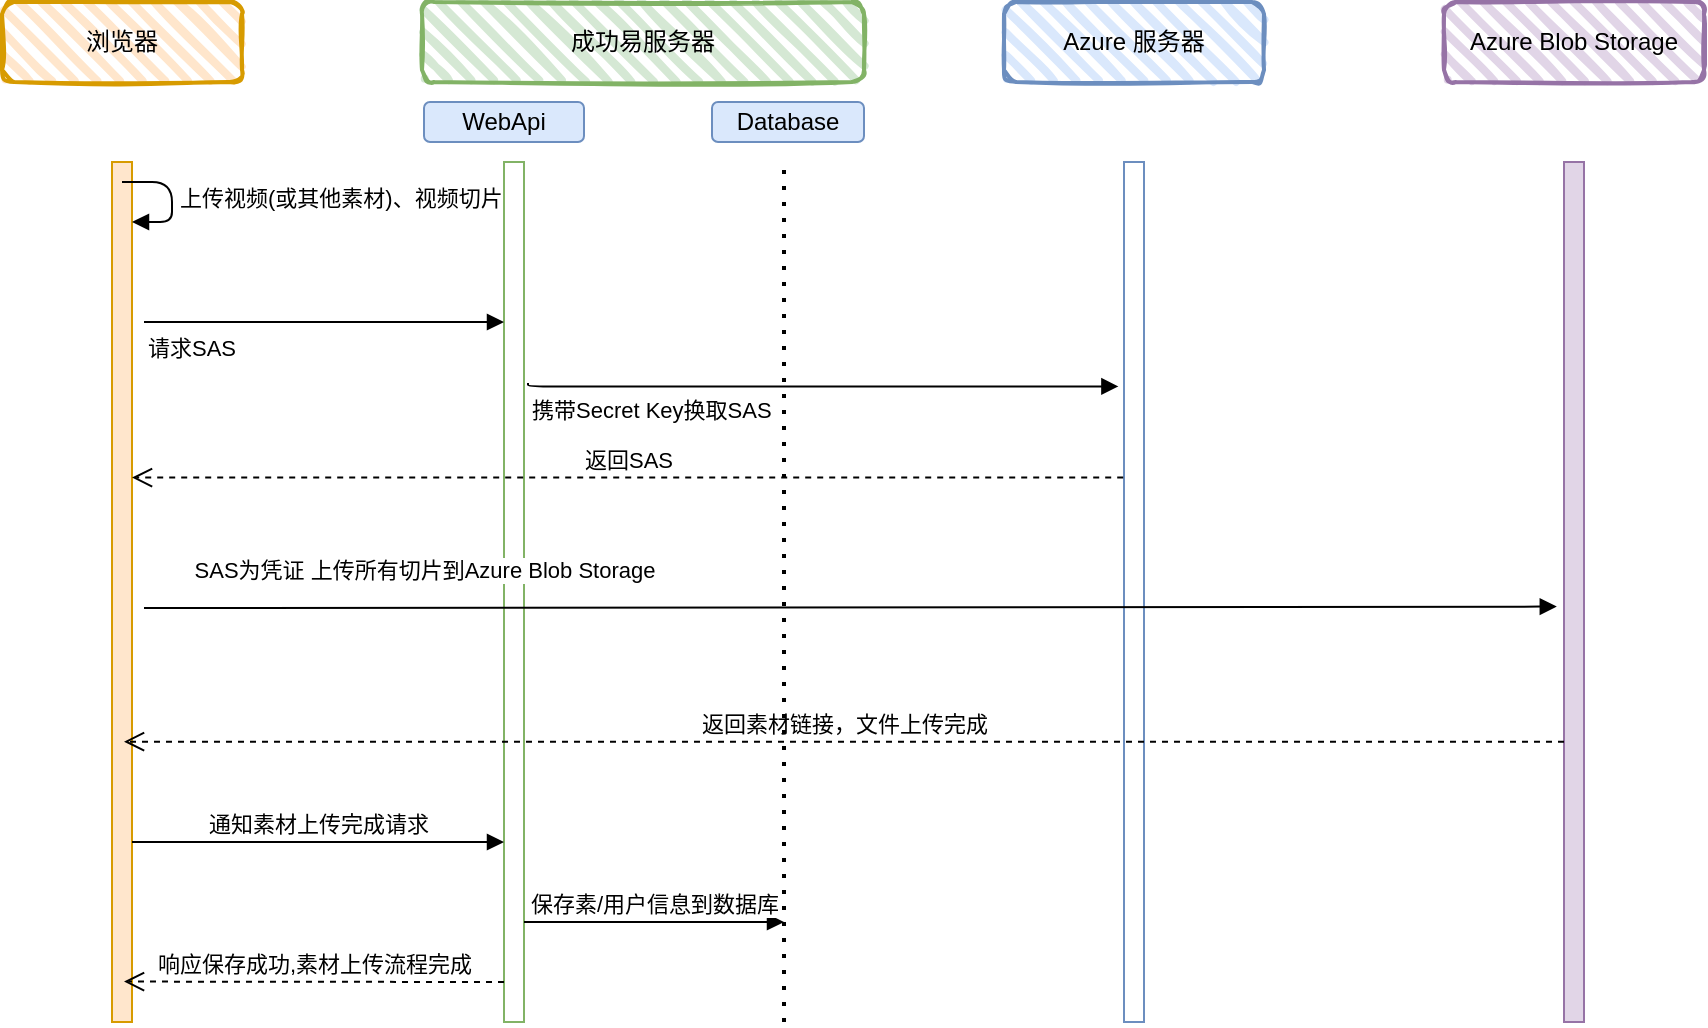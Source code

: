 <mxfile version="17.5.0" type="github">
  <diagram id="f6F34YcNHmwSaY5xJGLs" name="第 1 页">
    <mxGraphModel dx="1038" dy="539" grid="1" gridSize="10" guides="1" tooltips="1" connect="1" arrows="1" fold="1" page="1" pageScale="1" pageWidth="827" pageHeight="1169" background="none" math="0" shadow="0">
      <root>
        <mxCell id="0" />
        <mxCell id="1" parent="0" />
        <mxCell id="9rSzG49wwmpTXOKcnyaY-1" value="浏览器" style="rounded=1;whiteSpace=wrap;html=1;strokeWidth=2;fillWeight=4;hachureGap=8;hachureAngle=45;fillColor=#ffe6cc;strokeColor=#d79b00;sketch=1;" parent="1" vertex="1">
          <mxGeometry x="79" y="70" width="120" height="40" as="geometry" />
        </mxCell>
        <mxCell id="9rSzG49wwmpTXOKcnyaY-2" value="成功易服务器" style="rounded=1;whiteSpace=wrap;html=1;strokeWidth=2;fillWeight=4;hachureGap=8;hachureAngle=45;fillColor=#d5e8d4;strokeColor=#82b366;sketch=1;" parent="1" vertex="1">
          <mxGeometry x="289" y="70" width="221" height="40" as="geometry" />
        </mxCell>
        <mxCell id="9rSzG49wwmpTXOKcnyaY-3" value="Azure 服务器" style="rounded=1;whiteSpace=wrap;html=1;strokeWidth=2;fillWeight=4;hachureGap=8;hachureAngle=45;fillColor=#dae8fc;strokeColor=#6c8ebf;sketch=1;" parent="1" vertex="1">
          <mxGeometry x="580" y="70" width="130" height="40" as="geometry" />
        </mxCell>
        <mxCell id="9rSzG49wwmpTXOKcnyaY-4" value="Azure Blob Storage" style="rounded=1;whiteSpace=wrap;html=1;strokeWidth=2;fillWeight=4;hachureGap=8;hachureAngle=45;fillColor=#e1d5e7;strokeColor=#9673a6;sketch=1;shadow=0;glass=0;gradientColor=none;" parent="1" vertex="1">
          <mxGeometry x="800" y="70" width="130" height="40" as="geometry" />
        </mxCell>
        <mxCell id="9rSzG49wwmpTXOKcnyaY-5" value="" style="html=1;points=[];perimeter=orthogonalPerimeter;fillColor=#ffe6cc;strokeColor=#d79b00;rounded=0;" parent="1" vertex="1">
          <mxGeometry x="134" y="150" width="10" height="430" as="geometry" />
        </mxCell>
        <mxCell id="9rSzG49wwmpTXOKcnyaY-6" value="" style="html=1;points=[];perimeter=orthogonalPerimeter;fillColor=#e1d5e7;strokeColor=#9673a6;rounded=0;" parent="1" vertex="1">
          <mxGeometry x="860" y="150" width="10" height="430" as="geometry" />
        </mxCell>
        <mxCell id="9rSzG49wwmpTXOKcnyaY-7" value="" style="html=1;points=[];perimeter=orthogonalPerimeter;fillColor=none;strokeColor=#6c8ebf;rounded=0;" parent="1" vertex="1">
          <mxGeometry x="640" y="150" width="10" height="430" as="geometry" />
        </mxCell>
        <mxCell id="9rSzG49wwmpTXOKcnyaY-8" value="" style="html=1;points=[];perimeter=orthogonalPerimeter;fillColor=none;strokeColor=#82b366;rounded=0;" parent="1" vertex="1">
          <mxGeometry x="330" y="150" width="10" height="430" as="geometry" />
        </mxCell>
        <mxCell id="9rSzG49wwmpTXOKcnyaY-9" value="请求SAS" style="endArrow=block;endFill=1;html=1;edgeStyle=orthogonalEdgeStyle;align=left;verticalAlign=top;rounded=1;" parent="1" edge="1">
          <mxGeometry x="-1" relative="1" as="geometry">
            <mxPoint x="150" y="230" as="sourcePoint" />
            <mxPoint x="330" y="230" as="targetPoint" />
          </mxGeometry>
        </mxCell>
        <mxCell id="9rSzG49wwmpTXOKcnyaY-21" value="上传视频(或其他素材)、视频切片" style="edgeStyle=orthogonalEdgeStyle;html=1;align=left;spacingLeft=2;endArrow=block;rounded=1;entryX=1;entryY=0;" parent="1" edge="1">
          <mxGeometry relative="1" as="geometry">
            <mxPoint x="139" y="160" as="sourcePoint" />
            <Array as="points">
              <mxPoint x="164" y="160" />
            </Array>
            <mxPoint x="144" y="180" as="targetPoint" />
          </mxGeometry>
        </mxCell>
        <mxCell id="9rSzG49wwmpTXOKcnyaY-27" value="携带Secret Key换取SAS" style="endArrow=block;endFill=1;html=1;edgeStyle=orthogonalEdgeStyle;align=left;verticalAlign=top;rounded=1;exitX=1.2;exitY=0.257;exitDx=0;exitDy=0;exitPerimeter=0;entryX=-0.28;entryY=0.261;entryDx=0;entryDy=0;entryPerimeter=0;" parent="1" edge="1" target="9rSzG49wwmpTXOKcnyaY-7" source="9rSzG49wwmpTXOKcnyaY-8">
          <mxGeometry x="-1" relative="1" as="geometry">
            <mxPoint x="365" y="260" as="sourcePoint" />
            <mxPoint x="620" y="260" as="targetPoint" />
            <Array as="points">
              <mxPoint x="342" y="262" />
            </Array>
          </mxGeometry>
        </mxCell>
        <mxCell id="9rSzG49wwmpTXOKcnyaY-29" value="返回SAS" style="html=1;verticalAlign=bottom;endArrow=open;dashed=1;endSize=8;rounded=1;exitX=-0.04;exitY=0.367;exitDx=0;exitDy=0;exitPerimeter=0;" parent="1" edge="1" target="9rSzG49wwmpTXOKcnyaY-5" source="9rSzG49wwmpTXOKcnyaY-7">
          <mxGeometry relative="1" as="geometry">
            <mxPoint x="620" y="310" as="sourcePoint" />
            <mxPoint x="169" y="310" as="targetPoint" />
          </mxGeometry>
        </mxCell>
        <mxCell id="9rSzG49wwmpTXOKcnyaY-36" value="返回素材链接，文件上传完成" style="html=1;verticalAlign=bottom;endArrow=open;dashed=1;endSize=8;rounded=1;exitX=0;exitY=0.674;exitDx=0;exitDy=0;exitPerimeter=0;entryX=0.6;entryY=0.674;entryDx=0;entryDy=0;entryPerimeter=0;" parent="1" edge="1" target="9rSzG49wwmpTXOKcnyaY-5" source="9rSzG49wwmpTXOKcnyaY-6">
          <mxGeometry relative="1" as="geometry">
            <mxPoint x="776" y="440" as="sourcePoint" />
            <mxPoint x="160" y="440" as="targetPoint" />
          </mxGeometry>
        </mxCell>
        <mxCell id="9rSzG49wwmpTXOKcnyaY-37" value="通知素材上传完成请求" style="html=1;verticalAlign=bottom;endArrow=block;rounded=1;" parent="1" edge="1" source="9rSzG49wwmpTXOKcnyaY-5">
          <mxGeometry width="80" relative="1" as="geometry">
            <mxPoint x="169" y="490" as="sourcePoint" />
            <mxPoint x="330" y="490" as="targetPoint" />
          </mxGeometry>
        </mxCell>
        <mxCell id="MGUZ45InFyTvJ3E2pmmG-2" value="WebApi" style="rounded=1;whiteSpace=wrap;html=1;fillColor=#dae8fc;strokeColor=#6c8ebf;" vertex="1" parent="1">
          <mxGeometry x="290" y="120" width="80" height="20" as="geometry" />
        </mxCell>
        <mxCell id="MGUZ45InFyTvJ3E2pmmG-3" value="Database" style="rounded=1;whiteSpace=wrap;html=1;fillColor=#dae8fc;strokeColor=#6c8ebf;" vertex="1" parent="1">
          <mxGeometry x="434" y="120" width="76" height="20" as="geometry" />
        </mxCell>
        <mxCell id="MGUZ45InFyTvJ3E2pmmG-4" value="" style="endArrow=none;dashed=1;html=1;dashPattern=1 3;strokeWidth=2;rounded=0;" edge="1" parent="1">
          <mxGeometry width="50" height="50" relative="1" as="geometry">
            <mxPoint x="470" y="580" as="sourcePoint" />
            <mxPoint x="470" y="150" as="targetPoint" />
          </mxGeometry>
        </mxCell>
        <mxCell id="MGUZ45InFyTvJ3E2pmmG-5" value="保存素/用户信息到数据库" style="html=1;verticalAlign=bottom;endArrow=block;rounded=0;" edge="1" parent="1">
          <mxGeometry width="80" relative="1" as="geometry">
            <mxPoint x="340" y="530" as="sourcePoint" />
            <mxPoint x="470" y="530" as="targetPoint" />
          </mxGeometry>
        </mxCell>
        <mxCell id="MGUZ45InFyTvJ3E2pmmG-6" value="&lt;span style=&quot;text-align: left&quot;&gt;SAS为凭证 上传所有切片到Azure Blob Storage&lt;/span&gt;" style="html=1;verticalAlign=bottom;endArrow=block;rounded=0;entryX=-0.36;entryY=0.51;entryDx=0;entryDy=0;entryPerimeter=0;" edge="1" parent="1">
          <mxGeometry x="-0.604" y="10" width="80" relative="1" as="geometry">
            <mxPoint x="150" y="373" as="sourcePoint" />
            <mxPoint x="856.4" y="372.3" as="targetPoint" />
            <mxPoint as="offset" />
          </mxGeometry>
        </mxCell>
        <mxCell id="MGUZ45InFyTvJ3E2pmmG-7" value="响应保存成功,素材上传流程完成" style="html=1;verticalAlign=bottom;endArrow=open;dashed=1;endSize=8;rounded=0;entryX=0.6;entryY=0.953;entryDx=0;entryDy=0;entryPerimeter=0;" edge="1" parent="1" target="9rSzG49wwmpTXOKcnyaY-5">
          <mxGeometry relative="1" as="geometry">
            <mxPoint x="330" y="560" as="sourcePoint" />
            <mxPoint x="150" y="560" as="targetPoint" />
          </mxGeometry>
        </mxCell>
      </root>
    </mxGraphModel>
  </diagram>
</mxfile>
